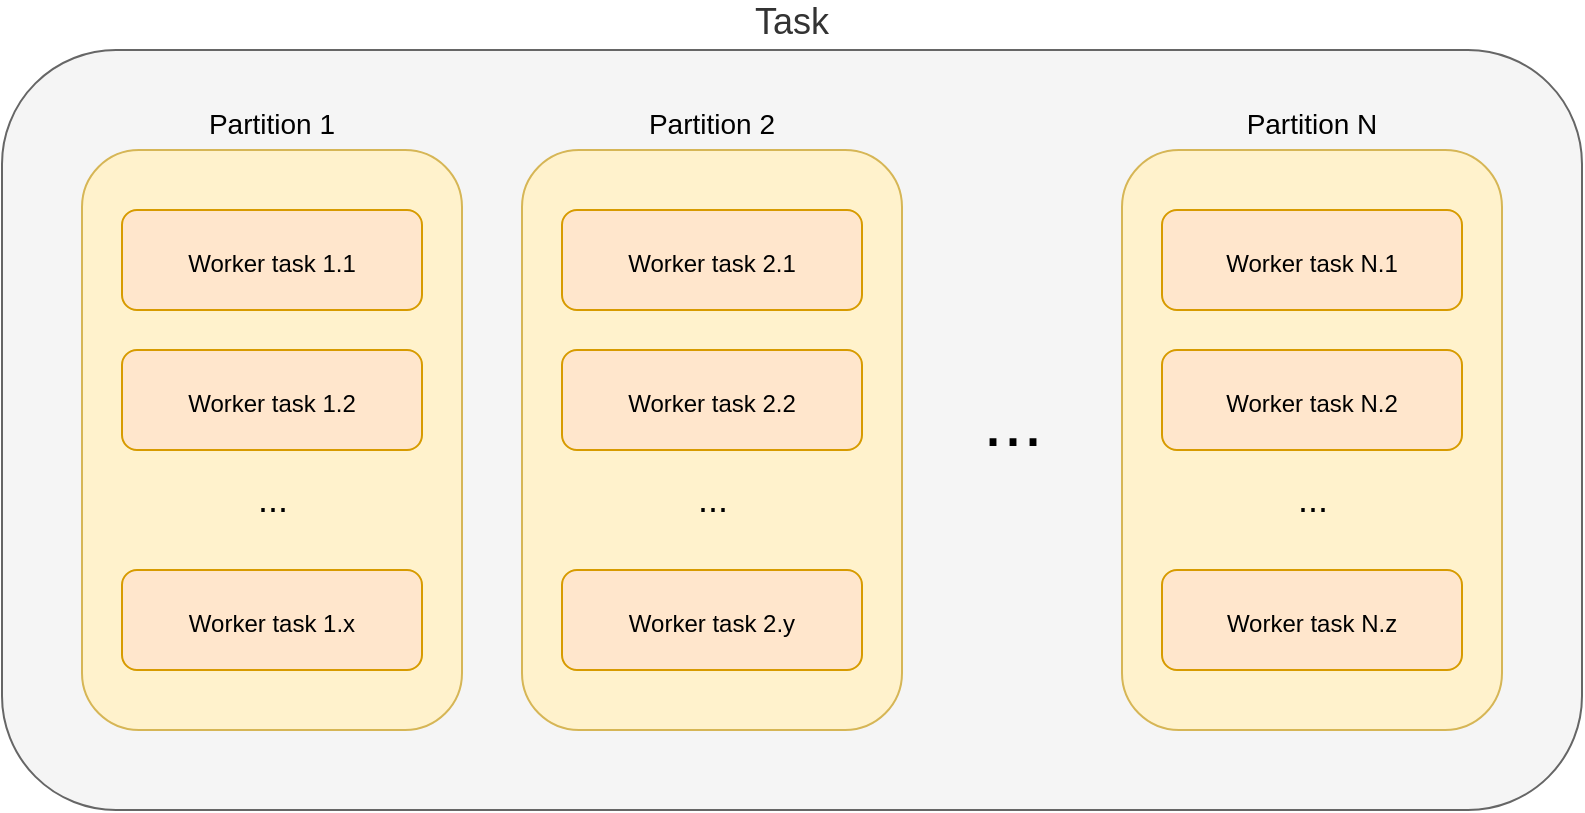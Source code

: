 <mxfile version="13.9.9" type="device"><diagram id="tczYoSBkOdeu9mY3Og8u" name="Page-1"><mxGraphModel dx="1086" dy="966" grid="1" gridSize="10" guides="1" tooltips="1" connect="1" arrows="1" fold="1" page="1" pageScale="1" pageWidth="827" pageHeight="1169" math="0" shadow="0"><root><mxCell id="0"/><mxCell id="1" parent="0"/><mxCell id="gJrOSHwnE2OEPGomYUo7-1" value="Task" style="rounded=1;whiteSpace=wrap;html=1;fontSize=18;labelPosition=center;verticalLabelPosition=top;align=center;verticalAlign=bottom;fillColor=#f5f5f5;strokeColor=#666666;fontColor=#333333;" parent="1" vertex="1"><mxGeometry x="30" y="240" width="790" height="380" as="geometry"/></mxCell><mxCell id="gJrOSHwnE2OEPGomYUo7-30" value="&lt;font style=&quot;font-size: 14px&quot;&gt;Partition N&lt;/font&gt;" style="rounded=1;whiteSpace=wrap;html=1;fontSize=18;labelPosition=center;verticalLabelPosition=top;align=center;verticalAlign=bottom;fillColor=#fff2cc;strokeColor=#d6b656;" parent="1" vertex="1"><mxGeometry x="590" y="290" width="190" height="290" as="geometry"/></mxCell><mxCell id="gJrOSHwnE2OEPGomYUo7-45" value="&lt;font style=&quot;font-size: 12px&quot;&gt;Worker task N.1&lt;/font&gt;" style="rounded=1;whiteSpace=wrap;html=1;fontSize=18;labelPosition=center;verticalLabelPosition=middle;align=center;verticalAlign=middle;fillColor=#ffe6cc;strokeColor=#d79b00;" parent="1" vertex="1"><mxGeometry x="610" y="320" width="150" height="50" as="geometry"/></mxCell><mxCell id="gJrOSHwnE2OEPGomYUo7-44" value="&lt;font style=&quot;font-size: 12px&quot;&gt;Worker task N.z&lt;/font&gt;" style="rounded=1;whiteSpace=wrap;html=1;fontSize=18;labelPosition=center;verticalLabelPosition=middle;align=center;verticalAlign=middle;fillColor=#ffe6cc;strokeColor=#d79b00;" parent="1" vertex="1"><mxGeometry x="610" y="500" width="150" height="50" as="geometry"/></mxCell><mxCell id="gJrOSHwnE2OEPGomYUo7-18" value="&lt;font style=&quot;font-size: 14px&quot;&gt;Partition 2&lt;/font&gt;" style="rounded=1;whiteSpace=wrap;html=1;fontSize=18;labelPosition=center;verticalLabelPosition=top;align=center;verticalAlign=bottom;fillColor=#fff2cc;strokeColor=#d6b656;" parent="1" vertex="1"><mxGeometry x="290" y="290" width="190" height="290" as="geometry"/></mxCell><mxCell id="gJrOSHwnE2OEPGomYUo7-43" value="&lt;font style=&quot;font-size: 12px&quot;&gt;Worker task 2.y&lt;/font&gt;" style="rounded=1;whiteSpace=wrap;html=1;fontSize=18;labelPosition=center;verticalLabelPosition=middle;align=center;verticalAlign=middle;fillColor=#ffe6cc;strokeColor=#d79b00;" parent="1" vertex="1"><mxGeometry x="310" y="500" width="150" height="50" as="geometry"/></mxCell><mxCell id="gJrOSHwnE2OEPGomYUo7-42" value="&lt;font style=&quot;font-size: 12px&quot;&gt;Worker task 2.1&lt;/font&gt;" style="rounded=1;whiteSpace=wrap;html=1;fontSize=18;labelPosition=center;verticalLabelPosition=middle;align=center;verticalAlign=middle;fillColor=#ffe6cc;strokeColor=#d79b00;" parent="1" vertex="1"><mxGeometry x="310" y="320" width="150" height="50" as="geometry"/></mxCell><mxCell id="gJrOSHwnE2OEPGomYUo7-2" value="&lt;font style=&quot;font-size: 14px&quot;&gt;Partition 1&lt;/font&gt;" style="rounded=1;whiteSpace=wrap;html=1;fontSize=18;labelPosition=center;verticalLabelPosition=top;align=center;verticalAlign=bottom;fillColor=#fff2cc;strokeColor=#d6b656;" parent="1" vertex="1"><mxGeometry x="70" y="290" width="190" height="290" as="geometry"/></mxCell><mxCell id="gJrOSHwnE2OEPGomYUo7-5" value="&lt;font style=&quot;font-size: 36px&quot;&gt;...&lt;/font&gt;" style="text;html=1;align=center;verticalAlign=middle;resizable=0;points=[];autosize=1;fontSize=18;" parent="1" vertex="1"><mxGeometry x="510" y="410" width="50" height="30" as="geometry"/></mxCell><mxCell id="gJrOSHwnE2OEPGomYUo7-6" value="&lt;font style=&quot;font-size: 12px&quot;&gt;Worker task 1.1&lt;/font&gt;" style="rounded=1;whiteSpace=wrap;html=1;fontSize=18;labelPosition=center;verticalLabelPosition=middle;align=center;verticalAlign=middle;fillColor=#ffe6cc;strokeColor=#d79b00;" parent="1" vertex="1"><mxGeometry x="90" y="320" width="150" height="50" as="geometry"/></mxCell><mxCell id="gJrOSHwnE2OEPGomYUo7-12" value="&lt;font style=&quot;font-size: 18px;&quot;&gt;...&lt;/font&gt;" style="text;html=1;align=center;verticalAlign=middle;resizable=0;points=[];autosize=1;fontSize=18;" parent="1" vertex="1"><mxGeometry x="150" y="450" width="30" height="30" as="geometry"/></mxCell><mxCell id="gJrOSHwnE2OEPGomYUo7-13" value="&lt;font style=&quot;font-size: 12px&quot;&gt;Worker task 1.x&lt;/font&gt;" style="rounded=1;whiteSpace=wrap;html=1;fontSize=18;labelPosition=center;verticalLabelPosition=middle;align=center;verticalAlign=middle;fillColor=#ffe6cc;strokeColor=#d79b00;" parent="1" vertex="1"><mxGeometry x="90" y="500" width="150" height="50" as="geometry"/></mxCell><mxCell id="gJrOSHwnE2OEPGomYUo7-24" value="&lt;font style=&quot;font-size: 18px;&quot;&gt;...&lt;/font&gt;" style="text;html=1;align=center;verticalAlign=middle;resizable=0;points=[];autosize=1;fontSize=18;" parent="1" vertex="1"><mxGeometry x="370" y="450" width="30" height="30" as="geometry"/></mxCell><mxCell id="gJrOSHwnE2OEPGomYUo7-36" value="&lt;font style=&quot;font-size: 18px;&quot;&gt;...&lt;/font&gt;" style="text;html=1;align=center;verticalAlign=middle;resizable=0;points=[];autosize=1;fontSize=18;" parent="1" vertex="1"><mxGeometry x="670" y="450" width="30" height="30" as="geometry"/></mxCell><mxCell id="A2_ovppchRpG42WngZkG-1" value="&lt;font style=&quot;font-size: 12px&quot;&gt;Worker task 1.2&lt;/font&gt;" style="rounded=1;whiteSpace=wrap;html=1;fontSize=18;labelPosition=center;verticalLabelPosition=middle;align=center;verticalAlign=middle;fillColor=#ffe6cc;strokeColor=#d79b00;" vertex="1" parent="1"><mxGeometry x="90" y="390" width="150" height="50" as="geometry"/></mxCell><mxCell id="A2_ovppchRpG42WngZkG-2" value="&lt;font style=&quot;font-size: 12px&quot;&gt;Worker task 2.2&lt;/font&gt;" style="rounded=1;whiteSpace=wrap;html=1;fontSize=18;labelPosition=center;verticalLabelPosition=middle;align=center;verticalAlign=middle;fillColor=#ffe6cc;strokeColor=#d79b00;" vertex="1" parent="1"><mxGeometry x="310" y="390" width="150" height="50" as="geometry"/></mxCell><mxCell id="A2_ovppchRpG42WngZkG-3" value="&lt;font style=&quot;font-size: 12px&quot;&gt;Worker task N.2&lt;/font&gt;" style="rounded=1;whiteSpace=wrap;html=1;fontSize=18;labelPosition=center;verticalLabelPosition=middle;align=center;verticalAlign=middle;fillColor=#ffe6cc;strokeColor=#d79b00;" vertex="1" parent="1"><mxGeometry x="610" y="390" width="150" height="50" as="geometry"/></mxCell></root></mxGraphModel></diagram></mxfile>